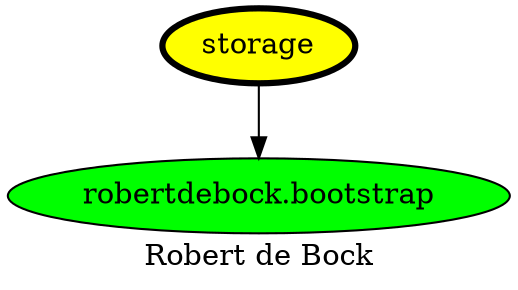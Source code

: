 digraph PhiloDilemma {
  label = "Robert de Bock" ;
  overlap=false
  {
    "storage" [fillcolor=yellow style=filled penwidth=3]
    "robertdebock.bootstrap" [fillcolor=green style=filled]
  }
  "storage" -> "robertdebock.bootstrap"
}
